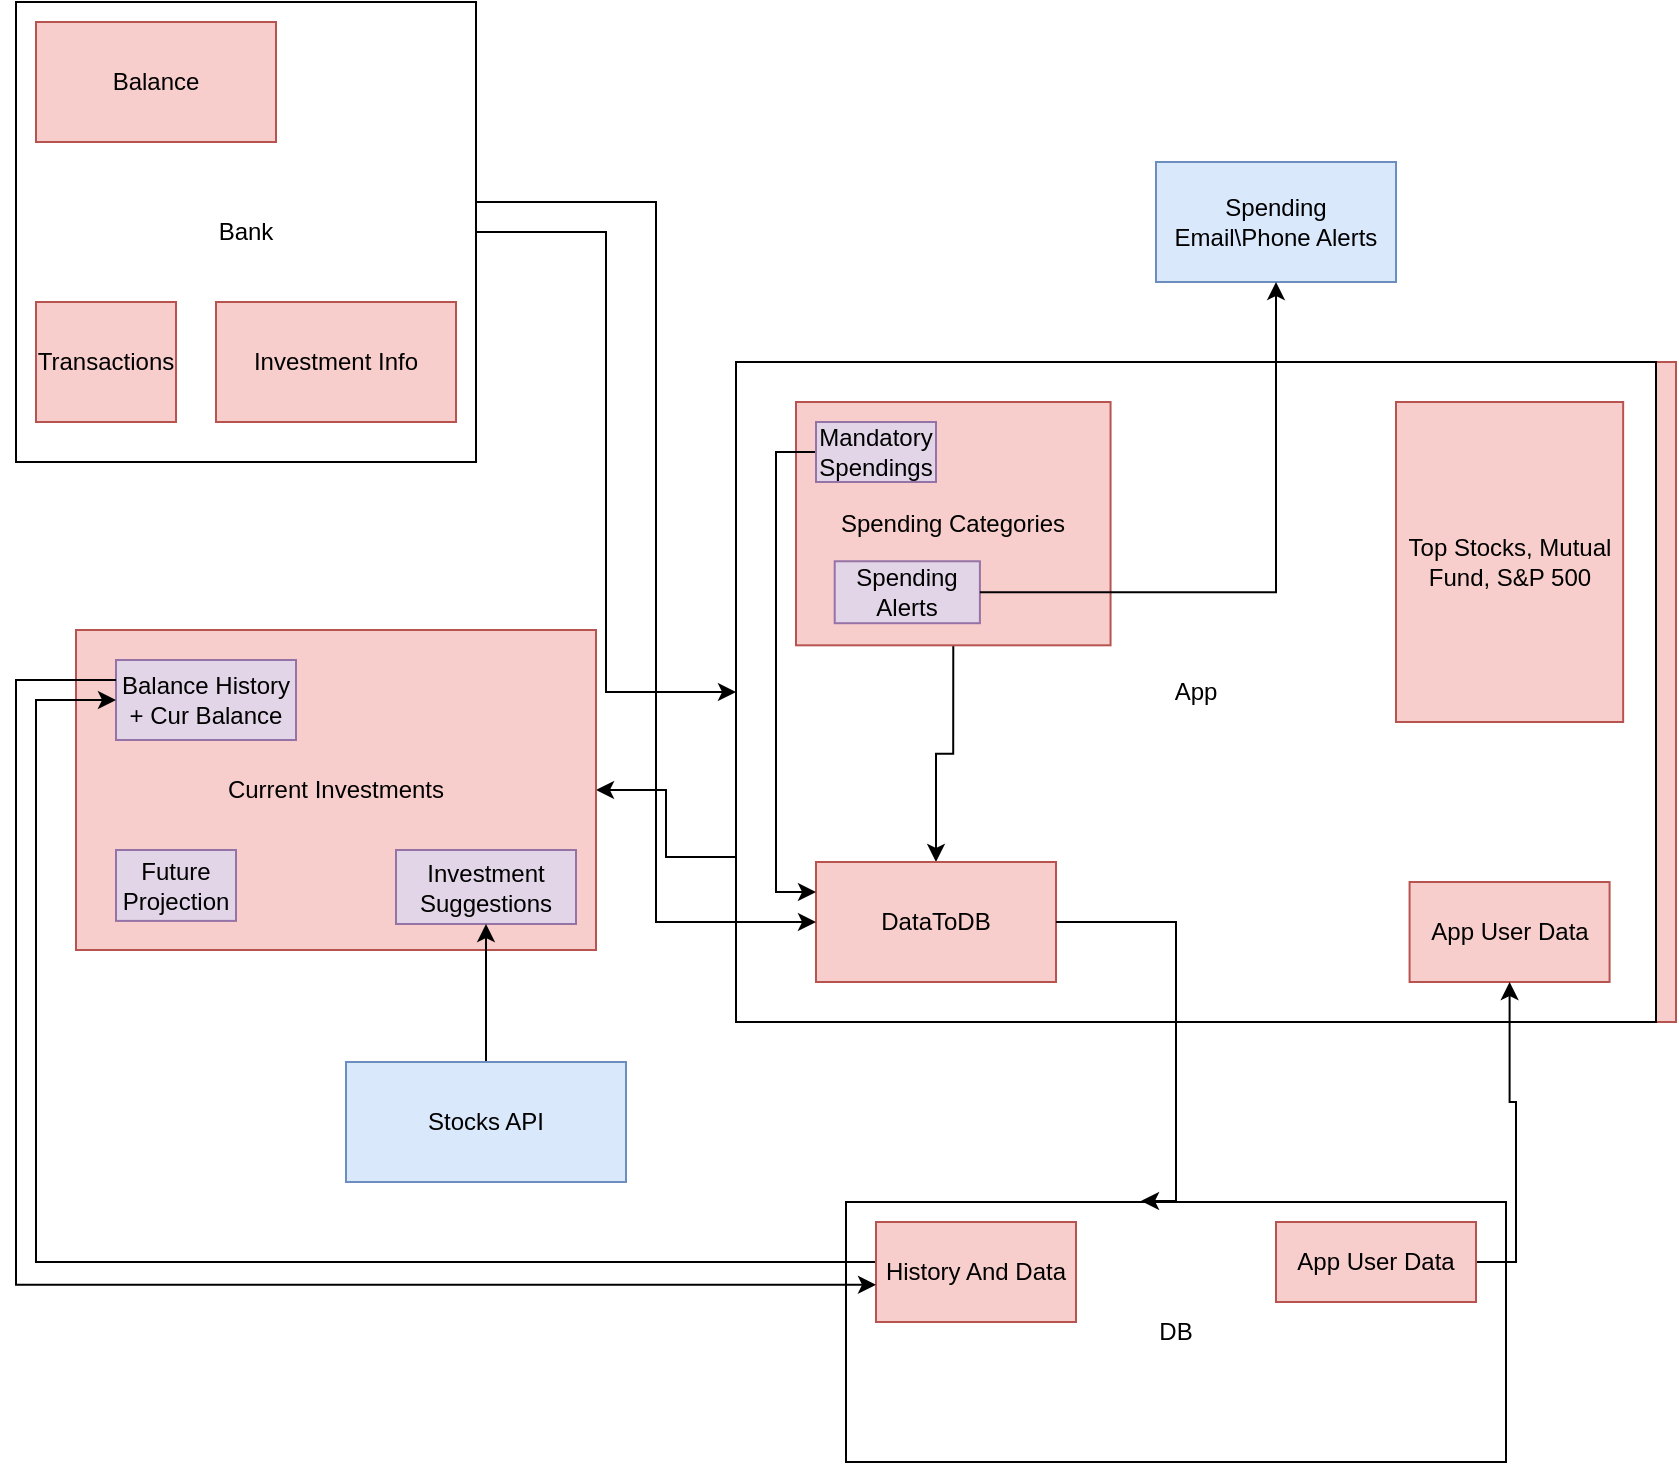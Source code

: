 <mxfile version="20.8.3" type="device"><diagram id="Jtc0rVX7clNW-8_20kN3" name="‫עמוד-1‬"><mxGraphModel dx="1195" dy="640" grid="1" gridSize="10" guides="1" tooltips="1" connect="1" arrows="1" fold="1" page="1" pageScale="1" pageWidth="1169" pageHeight="827" math="0" shadow="0"><root><mxCell id="0"/><mxCell id="1" parent="0"/><mxCell id="N8AnYxP54VwCDRnCAkI5-21" style="edgeStyle=orthogonalEdgeStyle;rounded=0;orthogonalLoop=1;jettySize=auto;html=1;exitX=0;exitY=0.75;exitDx=0;exitDy=0;" edge="1" parent="1" source="N8AnYxP54VwCDRnCAkI5-1" target="N8AnYxP54VwCDRnCAkI5-17"><mxGeometry relative="1" as="geometry"/></mxCell><mxCell id="N8AnYxP54VwCDRnCAkI5-6" style="edgeStyle=orthogonalEdgeStyle;rounded=0;orthogonalLoop=1;jettySize=auto;html=1;" edge="1" parent="1" source="N8AnYxP54VwCDRnCAkI5-5" target="N8AnYxP54VwCDRnCAkI5-1"><mxGeometry relative="1" as="geometry"/></mxCell><mxCell id="N8AnYxP54VwCDRnCAkI5-5" value="Bank&lt;br&gt;" style="whiteSpace=wrap;html=1;aspect=fixed;" vertex="1" parent="1"><mxGeometry x="40" y="20" width="230" height="230" as="geometry"/></mxCell><mxCell id="N8AnYxP54VwCDRnCAkI5-10" value="Investment Info" style="rounded=0;whiteSpace=wrap;html=1;fillColor=#f8cecc;strokeColor=#b85450;" vertex="1" parent="1"><mxGeometry x="140" y="170" width="120" height="60" as="geometry"/></mxCell><mxCell id="N8AnYxP54VwCDRnCAkI5-11" value="Transactions" style="rounded=0;whiteSpace=wrap;html=1;fillColor=#f8cecc;strokeColor=#b85450;" vertex="1" parent="1"><mxGeometry x="50" y="170" width="70" height="60" as="geometry"/></mxCell><mxCell id="N8AnYxP54VwCDRnCAkI5-12" value="Balance" style="rounded=0;whiteSpace=wrap;html=1;fillColor=#f8cecc;strokeColor=#b85450;" vertex="1" parent="1"><mxGeometry x="50" y="30" width="120" height="60" as="geometry"/></mxCell><mxCell id="N8AnYxP54VwCDRnCAkI5-19" value="" style="group;" vertex="1" connectable="0" parent="1"><mxGeometry x="70" y="334" width="260" height="160" as="geometry"/></mxCell><mxCell id="N8AnYxP54VwCDRnCAkI5-17" value="Current Investments" style="rounded=0;whiteSpace=wrap;html=1;fillColor=#f8cecc;strokeColor=#b85450;" vertex="1" parent="N8AnYxP54VwCDRnCAkI5-19"><mxGeometry width="260" height="160" as="geometry"/></mxCell><mxCell id="N8AnYxP54VwCDRnCAkI5-13" value="Future Projection" style="rounded=0;whiteSpace=wrap;html=1;fillColor=#e1d5e7;strokeColor=#9673a6;" vertex="1" parent="N8AnYxP54VwCDRnCAkI5-19"><mxGeometry x="20" y="110" width="60" height="35.45" as="geometry"/></mxCell><mxCell id="N8AnYxP54VwCDRnCAkI5-22" value="Balance History + Cur Balance" style="rounded=0;whiteSpace=wrap;html=1;fillColor=#e1d5e7;strokeColor=#9673a6;" vertex="1" parent="N8AnYxP54VwCDRnCAkI5-19"><mxGeometry x="20" y="15" width="90" height="40" as="geometry"/></mxCell><mxCell id="N8AnYxP54VwCDRnCAkI5-27" value="Investment Suggestions" style="rounded=0;whiteSpace=wrap;html=1;fillColor=#e1d5e7;strokeColor=#9673a6;" vertex="1" parent="N8AnYxP54VwCDRnCAkI5-19"><mxGeometry x="160" y="110" width="90" height="37" as="geometry"/></mxCell><mxCell id="N8AnYxP54VwCDRnCAkI5-25" value="Spending Email\Phone Alerts" style="whiteSpace=wrap;html=1;rounded=0;fillColor=#dae8fc;strokeColor=#6c8ebf;" vertex="1" parent="1"><mxGeometry x="610" y="100" width="120" height="60" as="geometry"/></mxCell><mxCell id="N8AnYxP54VwCDRnCAkI5-28" value="DB" style="rounded=0;whiteSpace=wrap;html=1;" vertex="1" parent="1"><mxGeometry x="455" y="620" width="330" height="130" as="geometry"/></mxCell><mxCell id="N8AnYxP54VwCDRnCAkI5-31" style="edgeStyle=orthogonalEdgeStyle;rounded=0;orthogonalLoop=1;jettySize=auto;html=1;exitX=0;exitY=0.5;exitDx=0;exitDy=0;entryX=0;entryY=0.5;entryDx=0;entryDy=0;" edge="1" parent="1" source="N8AnYxP54VwCDRnCAkI5-30" target="N8AnYxP54VwCDRnCAkI5-22"><mxGeometry relative="1" as="geometry"><Array as="points"><mxPoint x="50" y="650"/><mxPoint x="50" y="369"/></Array></mxGeometry></mxCell><mxCell id="N8AnYxP54VwCDRnCAkI5-30" value="History And Data" style="rounded=0;whiteSpace=wrap;html=1;fillColor=#f8cecc;strokeColor=#b85450;" vertex="1" parent="1"><mxGeometry x="470" y="630" width="100" height="50" as="geometry"/></mxCell><mxCell id="N8AnYxP54VwCDRnCAkI5-43" value="" style="group;fillColor=#f8cecc;strokeColor=#b85450;" vertex="1" connectable="0" parent="1"><mxGeometry x="400" y="200" width="470" height="330" as="geometry"/></mxCell><mxCell id="N8AnYxP54VwCDRnCAkI5-1" value="App&lt;br&gt;" style="rounded=0;whiteSpace=wrap;html=1;" vertex="1" parent="N8AnYxP54VwCDRnCAkI5-43"><mxGeometry width="460" height="330" as="geometry"/></mxCell><mxCell id="N8AnYxP54VwCDRnCAkI5-16" value="Top Stocks, Mutual Fund, S&amp;amp;P 500" style="rounded=0;whiteSpace=wrap;html=1;fillColor=#f8cecc;strokeColor=#b85450;" vertex="1" parent="N8AnYxP54VwCDRnCAkI5-43"><mxGeometry x="330.0" y="20" width="113.58" height="160" as="geometry"/></mxCell><mxCell id="N8AnYxP54VwCDRnCAkI5-45" value="App User Data" style="rounded=0;whiteSpace=wrap;html=1;fillColor=#f8cecc;strokeColor=#b85450;" vertex="1" parent="N8AnYxP54VwCDRnCAkI5-43"><mxGeometry x="336.79" y="260" width="100.0" height="50" as="geometry"/></mxCell><mxCell id="N8AnYxP54VwCDRnCAkI5-23" value="" style="group" vertex="1" connectable="0" parent="N8AnYxP54VwCDRnCAkI5-43"><mxGeometry x="30.0" y="20" width="440" height="310" as="geometry"/></mxCell><mxCell id="N8AnYxP54VwCDRnCAkI5-67" style="edgeStyle=orthogonalEdgeStyle;rounded=0;orthogonalLoop=1;jettySize=auto;html=1;exitX=0.5;exitY=1;exitDx=0;exitDy=0;" edge="1" parent="N8AnYxP54VwCDRnCAkI5-23" source="N8AnYxP54VwCDRnCAkI5-14" target="N8AnYxP54VwCDRnCAkI5-48"><mxGeometry relative="1" as="geometry"/></mxCell><mxCell id="N8AnYxP54VwCDRnCAkI5-14" value="Spending Categories" style="rounded=0;whiteSpace=wrap;html=1;fillColor=#f8cecc;strokeColor=#b85450;" vertex="1" parent="N8AnYxP54VwCDRnCAkI5-23"><mxGeometry width="157.28" height="121.66" as="geometry"/></mxCell><mxCell id="N8AnYxP54VwCDRnCAkI5-15" value="Spending Alerts" style="rounded=0;whiteSpace=wrap;html=1;fillColor=#e1d5e7;strokeColor=#9673a6;" vertex="1" parent="N8AnYxP54VwCDRnCAkI5-23"><mxGeometry x="19.353" y="79.638" width="72.594" height="30.966" as="geometry"/></mxCell><mxCell id="N8AnYxP54VwCDRnCAkI5-48" value="DataToDB" style="rounded=0;whiteSpace=wrap;html=1;fillColor=#f8cecc;strokeColor=#b85450;" vertex="1" parent="N8AnYxP54VwCDRnCAkI5-23"><mxGeometry x="10.0" y="230" width="120.0" height="60" as="geometry"/></mxCell><mxCell id="N8AnYxP54VwCDRnCAkI5-68" style="edgeStyle=orthogonalEdgeStyle;rounded=0;orthogonalLoop=1;jettySize=auto;html=1;exitX=0;exitY=0.5;exitDx=0;exitDy=0;entryX=0;entryY=0.25;entryDx=0;entryDy=0;" edge="1" parent="N8AnYxP54VwCDRnCAkI5-23" source="N8AnYxP54VwCDRnCAkI5-65" target="N8AnYxP54VwCDRnCAkI5-48"><mxGeometry relative="1" as="geometry"/></mxCell><mxCell id="N8AnYxP54VwCDRnCAkI5-65" value="Mandatory Spendings" style="rounded=0;whiteSpace=wrap;html=1;fillColor=#e1d5e7;strokeColor=#9673a6;" vertex="1" parent="N8AnYxP54VwCDRnCAkI5-23"><mxGeometry x="10" y="10" width="60" height="30" as="geometry"/></mxCell><mxCell id="N8AnYxP54VwCDRnCAkI5-46" style="edgeStyle=orthogonalEdgeStyle;rounded=0;orthogonalLoop=1;jettySize=auto;html=1;exitX=1;exitY=0.5;exitDx=0;exitDy=0;" edge="1" parent="1" source="N8AnYxP54VwCDRnCAkI5-44" target="N8AnYxP54VwCDRnCAkI5-45"><mxGeometry relative="1" as="geometry"/></mxCell><mxCell id="N8AnYxP54VwCDRnCAkI5-44" value="App User Data" style="rounded=0;whiteSpace=wrap;html=1;fillColor=#f8cecc;strokeColor=#b85450;" vertex="1" parent="1"><mxGeometry x="670" y="630" width="100" height="40" as="geometry"/></mxCell><mxCell id="N8AnYxP54VwCDRnCAkI5-26" style="edgeStyle=orthogonalEdgeStyle;rounded=0;orthogonalLoop=1;jettySize=auto;html=1;exitX=1;exitY=0.5;exitDx=0;exitDy=0;" edge="1" parent="1" source="N8AnYxP54VwCDRnCAkI5-15" target="N8AnYxP54VwCDRnCAkI5-25"><mxGeometry relative="1" as="geometry"/></mxCell><mxCell id="N8AnYxP54VwCDRnCAkI5-55" style="edgeStyle=orthogonalEdgeStyle;rounded=0;orthogonalLoop=1;jettySize=auto;html=1;exitX=1;exitY=0.5;exitDx=0;exitDy=0;entryX=0;entryY=0.5;entryDx=0;entryDy=0;" edge="1" parent="1" source="N8AnYxP54VwCDRnCAkI5-5"><mxGeometry relative="1" as="geometry"><mxPoint x="440" y="480" as="targetPoint"/><Array as="points"><mxPoint x="270" y="120"/><mxPoint x="360" y="120"/><mxPoint x="360" y="480"/></Array></mxGeometry></mxCell><mxCell id="N8AnYxP54VwCDRnCAkI5-54" style="edgeStyle=orthogonalEdgeStyle;rounded=0;orthogonalLoop=1;jettySize=auto;html=1;exitX=1;exitY=0.5;exitDx=0;exitDy=0;entryX=0.447;entryY=-0.004;entryDx=0;entryDy=0;entryPerimeter=0;" edge="1" parent="1" target="N8AnYxP54VwCDRnCAkI5-28"><mxGeometry relative="1" as="geometry"><mxPoint x="560" y="480" as="sourcePoint"/><Array as="points"><mxPoint x="620" y="480"/><mxPoint x="620" y="620"/></Array></mxGeometry></mxCell><mxCell id="N8AnYxP54VwCDRnCAkI5-60" style="edgeStyle=orthogonalEdgeStyle;rounded=0;orthogonalLoop=1;jettySize=auto;html=1;exitX=0.5;exitY=0;exitDx=0;exitDy=0;" edge="1" parent="1" source="N8AnYxP54VwCDRnCAkI5-57" target="N8AnYxP54VwCDRnCAkI5-27"><mxGeometry relative="1" as="geometry"/></mxCell><mxCell id="N8AnYxP54VwCDRnCAkI5-57" value="Stocks API" style="rounded=0;whiteSpace=wrap;html=1;fillColor=#dae8fc;strokeColor=#6c8ebf;" vertex="1" parent="1"><mxGeometry x="205" y="550" width="140" height="60" as="geometry"/></mxCell><mxCell id="N8AnYxP54VwCDRnCAkI5-61" style="edgeStyle=orthogonalEdgeStyle;rounded=0;orthogonalLoop=1;jettySize=auto;html=1;exitX=0;exitY=0.25;exitDx=0;exitDy=0;entryX=0;entryY=0.628;entryDx=0;entryDy=0;entryPerimeter=0;" edge="1" parent="1" source="N8AnYxP54VwCDRnCAkI5-22" target="N8AnYxP54VwCDRnCAkI5-30"><mxGeometry relative="1" as="geometry"><Array as="points"><mxPoint x="40" y="359"/><mxPoint x="40" y="661"/></Array></mxGeometry></mxCell></root></mxGraphModel></diagram></mxfile>